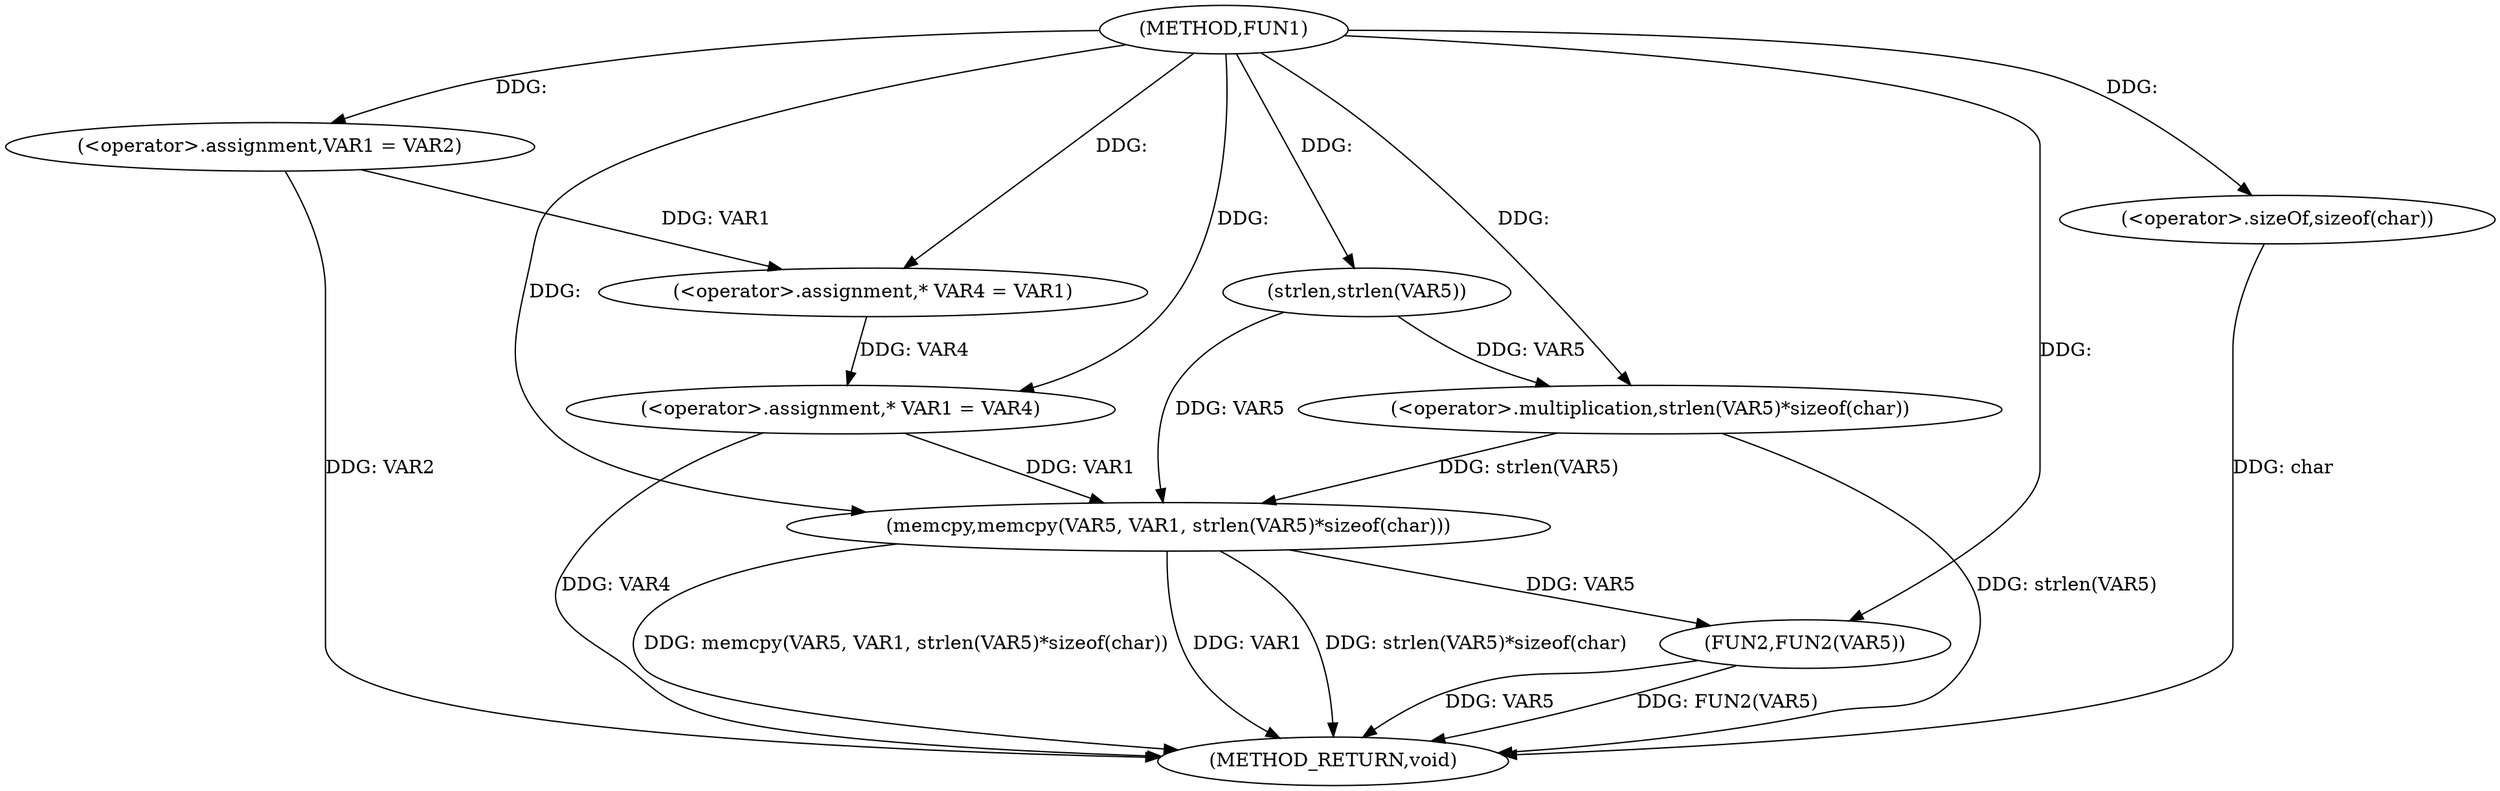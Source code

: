 digraph FUN1 {  
"1000100" [label = "(METHOD,FUN1)" ]
"1000129" [label = "(METHOD_RETURN,void)" ]
"1000105" [label = "(<operator>.assignment,VAR1 = VAR2)" ]
"1000110" [label = "(<operator>.assignment,* VAR4 = VAR1)" ]
"1000114" [label = "(<operator>.assignment,* VAR1 = VAR4)" ]
"1000119" [label = "(memcpy,memcpy(VAR5, VAR1, strlen(VAR5)*sizeof(char)))" ]
"1000122" [label = "(<operator>.multiplication,strlen(VAR5)*sizeof(char))" ]
"1000123" [label = "(strlen,strlen(VAR5))" ]
"1000125" [label = "(<operator>.sizeOf,sizeof(char))" ]
"1000127" [label = "(FUN2,FUN2(VAR5))" ]
  "1000125" -> "1000129"  [ label = "DDG: char"] 
  "1000105" -> "1000129"  [ label = "DDG: VAR2"] 
  "1000122" -> "1000129"  [ label = "DDG: strlen(VAR5)"] 
  "1000119" -> "1000129"  [ label = "DDG: VAR1"] 
  "1000127" -> "1000129"  [ label = "DDG: FUN2(VAR5)"] 
  "1000119" -> "1000129"  [ label = "DDG: strlen(VAR5)*sizeof(char)"] 
  "1000127" -> "1000129"  [ label = "DDG: VAR5"] 
  "1000119" -> "1000129"  [ label = "DDG: memcpy(VAR5, VAR1, strlen(VAR5)*sizeof(char))"] 
  "1000114" -> "1000129"  [ label = "DDG: VAR4"] 
  "1000100" -> "1000105"  [ label = "DDG: "] 
  "1000105" -> "1000110"  [ label = "DDG: VAR1"] 
  "1000100" -> "1000110"  [ label = "DDG: "] 
  "1000110" -> "1000114"  [ label = "DDG: VAR4"] 
  "1000100" -> "1000114"  [ label = "DDG: "] 
  "1000123" -> "1000119"  [ label = "DDG: VAR5"] 
  "1000100" -> "1000119"  [ label = "DDG: "] 
  "1000114" -> "1000119"  [ label = "DDG: VAR1"] 
  "1000122" -> "1000119"  [ label = "DDG: strlen(VAR5)"] 
  "1000123" -> "1000122"  [ label = "DDG: VAR5"] 
  "1000100" -> "1000123"  [ label = "DDG: "] 
  "1000100" -> "1000122"  [ label = "DDG: "] 
  "1000100" -> "1000125"  [ label = "DDG: "] 
  "1000119" -> "1000127"  [ label = "DDG: VAR5"] 
  "1000100" -> "1000127"  [ label = "DDG: "] 
}
